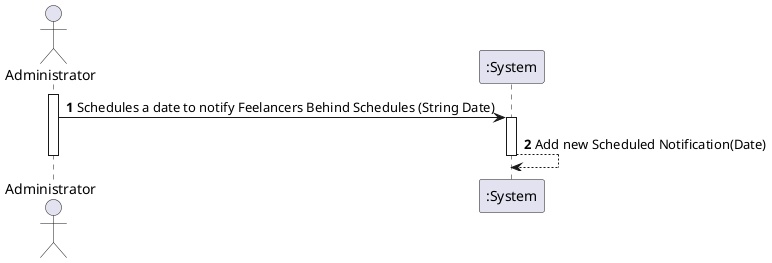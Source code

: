 @startuml
autonumber


Actor "Administrator" as COLAB

participant ":System" as SIST

activate COLAB
COLAB -> SIST : Schedules a date to notify Feelancers Behind Schedules (String Date)
activate SIST
SIST --> SIST : Add new Scheduled Notification(Date)
deactivate SIST

deactivate COLAB

@enduml